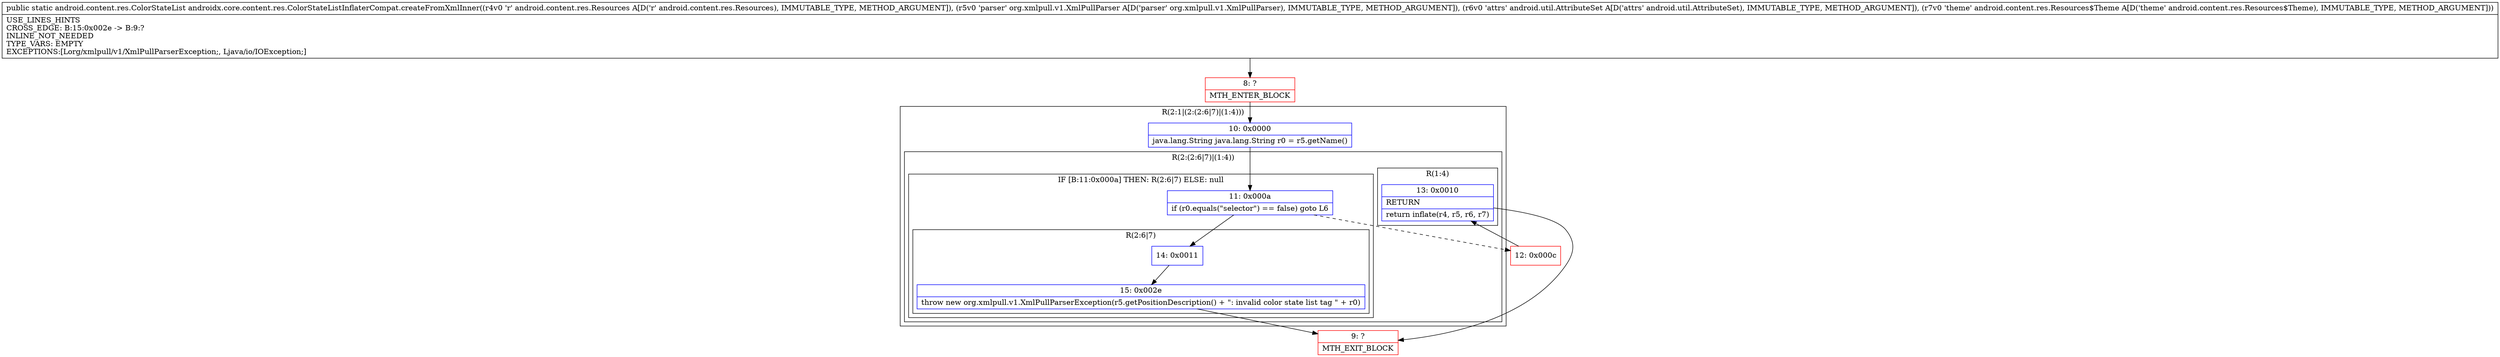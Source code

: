 digraph "CFG forandroidx.core.content.res.ColorStateListInflaterCompat.createFromXmlInner(Landroid\/content\/res\/Resources;Lorg\/xmlpull\/v1\/XmlPullParser;Landroid\/util\/AttributeSet;Landroid\/content\/res\/Resources$Theme;)Landroid\/content\/res\/ColorStateList;" {
subgraph cluster_Region_771444227 {
label = "R(2:1|(2:(2:6|7)|(1:4)))";
node [shape=record,color=blue];
Node_10 [shape=record,label="{10\:\ 0x0000|java.lang.String java.lang.String r0 = r5.getName()\l}"];
subgraph cluster_Region_1602832293 {
label = "R(2:(2:6|7)|(1:4))";
node [shape=record,color=blue];
subgraph cluster_IfRegion_985614822 {
label = "IF [B:11:0x000a] THEN: R(2:6|7) ELSE: null";
node [shape=record,color=blue];
Node_11 [shape=record,label="{11\:\ 0x000a|if (r0.equals(\"selector\") == false) goto L6\l}"];
subgraph cluster_Region_851978891 {
label = "R(2:6|7)";
node [shape=record,color=blue];
Node_14 [shape=record,label="{14\:\ 0x0011}"];
Node_15 [shape=record,label="{15\:\ 0x002e|throw new org.xmlpull.v1.XmlPullParserException(r5.getPositionDescription() + \": invalid color state list tag \" + r0)\l}"];
}
}
subgraph cluster_Region_1157711219 {
label = "R(1:4)";
node [shape=record,color=blue];
Node_13 [shape=record,label="{13\:\ 0x0010|RETURN\l|return inflate(r4, r5, r6, r7)\l}"];
}
}
}
Node_8 [shape=record,color=red,label="{8\:\ ?|MTH_ENTER_BLOCK\l}"];
Node_12 [shape=record,color=red,label="{12\:\ 0x000c}"];
Node_9 [shape=record,color=red,label="{9\:\ ?|MTH_EXIT_BLOCK\l}"];
MethodNode[shape=record,label="{public static android.content.res.ColorStateList androidx.core.content.res.ColorStateListInflaterCompat.createFromXmlInner((r4v0 'r' android.content.res.Resources A[D('r' android.content.res.Resources), IMMUTABLE_TYPE, METHOD_ARGUMENT]), (r5v0 'parser' org.xmlpull.v1.XmlPullParser A[D('parser' org.xmlpull.v1.XmlPullParser), IMMUTABLE_TYPE, METHOD_ARGUMENT]), (r6v0 'attrs' android.util.AttributeSet A[D('attrs' android.util.AttributeSet), IMMUTABLE_TYPE, METHOD_ARGUMENT]), (r7v0 'theme' android.content.res.Resources$Theme A[D('theme' android.content.res.Resources$Theme), IMMUTABLE_TYPE, METHOD_ARGUMENT]))  | USE_LINES_HINTS\lCROSS_EDGE: B:15:0x002e \-\> B:9:?\lINLINE_NOT_NEEDED\lTYPE_VARS: EMPTY\lEXCEPTIONS:[Lorg\/xmlpull\/v1\/XmlPullParserException;, Ljava\/io\/IOException;]\l}"];
MethodNode -> Node_8;Node_10 -> Node_11;
Node_11 -> Node_12[style=dashed];
Node_11 -> Node_14;
Node_14 -> Node_15;
Node_15 -> Node_9;
Node_13 -> Node_9;
Node_8 -> Node_10;
Node_12 -> Node_13;
}


